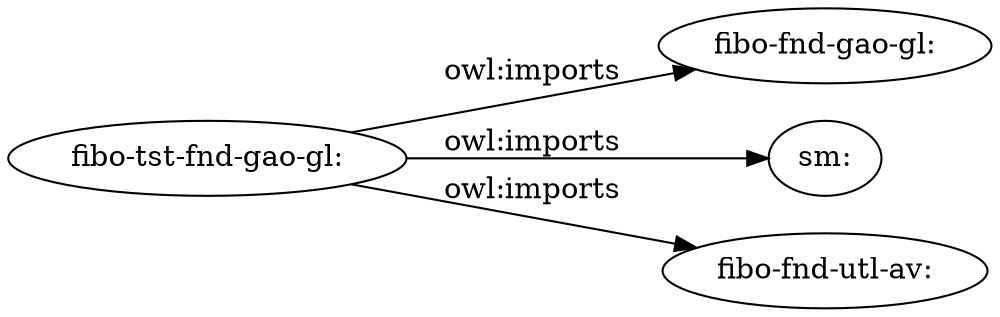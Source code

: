 digraph ar2dtool_diagram { 
rankdir=LR;
size="1501"
	"fibo-tst-fnd-gao-gl:" -> "fibo-fnd-gao-gl:" [ label = "owl:imports" ];
	"fibo-tst-fnd-gao-gl:" -> "sm:" [ label = "owl:imports" ];
	"fibo-tst-fnd-gao-gl:" -> "fibo-fnd-utl-av:" [ label = "owl:imports" ];

}
